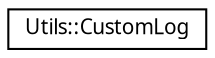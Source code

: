 digraph "Graphical Class Hierarchy"
{
 // LATEX_PDF_SIZE
  edge [fontname="Arial.ttf",fontsize="10",labelfontname="Arial.ttf",labelfontsize="10"];
  node [fontname="Arial.ttf",fontsize="10",shape=record];
  rankdir="LR";
  Node0 [label="Utils::CustomLog",height=0.2,width=0.4,color="black", fillcolor="white", style="filled",URL="$class_utils_1_1_custom_log.html",tooltip="Logger interface."];
}

